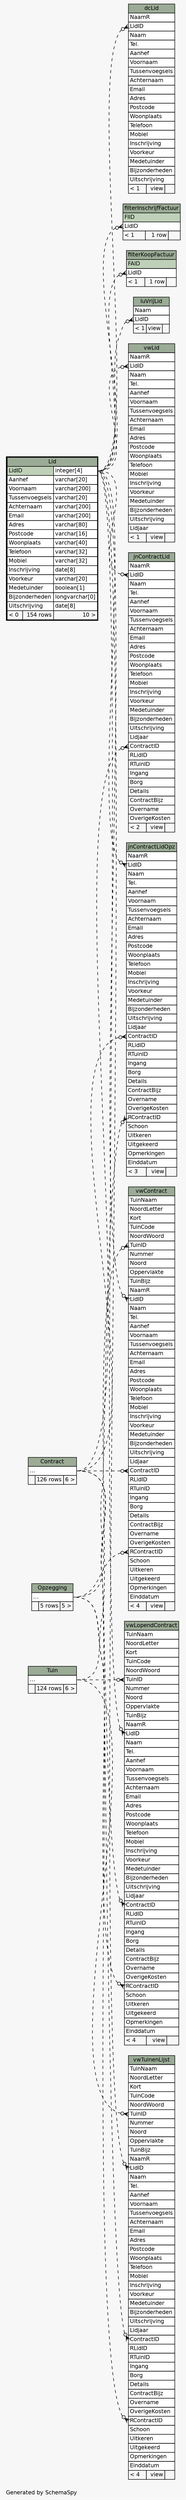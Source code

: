 // dot 2.40.1 on Linux 4.19.0-6-amd64
// SchemaSpy rev 590
digraph "impliedTwoDegreesRelationshipsDiagram" {
  graph [
    rankdir="RL"
    bgcolor="#f7f7f7"
    label="\nGenerated by SchemaSpy"
    labeljust="l"
    nodesep="0.18"
    ranksep="0.46"
    fontname="Helvetica"
    fontsize="11"
  ];
  node [
    fontname="Helvetica"
    fontsize="11"
    shape="plaintext"
  ];
  edge [
    arrowsize="0.8"
  ];
  "dcLid":"LidID":w -> "Lid":"LidID.type":e [arrowhead=none dir=back arrowtail=crowodot style=dashed];
  "filterInschrijfFactuur":"LidID":w -> "Lid":"LidID.type":e [arrowhead=none dir=back arrowtail=crowodot style=dashed];
  "filterKoopFactuur":"LidID":w -> "Lid":"LidID.type":e [arrowhead=none dir=back arrowtail=crowodot style=dashed];
  "jnContractLid":"ContractID":w -> "Contract":"elipses":e [arrowhead=none dir=back arrowtail=crowodot style=dashed];
  "jnContractLid":"LidID":w -> "Lid":"LidID.type":e [arrowhead=none dir=back arrowtail=crowodot style=dashed];
  "jnContractLidOpz":"ContractID":w -> "Contract":"elipses":e [arrowhead=none dir=back arrowtail=crowodot style=dashed];
  "jnContractLidOpz":"LidID":w -> "Lid":"LidID.type":e [arrowhead=none dir=back arrowtail=crowodot style=dashed];
  "jnContractLidOpz":"RContractID":w -> "Opzegging":"elipses":e [arrowhead=none dir=back arrowtail=crowodot style=dashed];
  "luVrijLid":"LidID":w -> "Lid":"LidID.type":e [arrowhead=none dir=back arrowtail=crowodot style=dashed];
  "vwContract":"ContractID":w -> "Contract":"elipses":e [arrowhead=none dir=back arrowtail=crowodot style=dashed];
  "vwContract":"LidID":w -> "Lid":"LidID.type":e [arrowhead=none dir=back arrowtail=crowodot style=dashed];
  "vwContract":"RContractID":w -> "Opzegging":"elipses":e [arrowhead=none dir=back arrowtail=crowodot style=dashed];
  "vwContract":"TuinID":w -> "Tuin":"elipses":e [arrowhead=none dir=back arrowtail=crowodot style=dashed];
  "vwLid":"LidID":w -> "Lid":"LidID.type":e [arrowhead=none dir=back arrowtail=crowodot style=dashed];
  "vwLopendContract":"ContractID":w -> "Contract":"elipses":e [arrowhead=none dir=back arrowtail=crowodot style=dashed];
  "vwLopendContract":"LidID":w -> "Lid":"LidID.type":e [arrowhead=none dir=back arrowtail=crowodot style=dashed];
  "vwLopendContract":"RContractID":w -> "Opzegging":"elipses":e [arrowhead=none dir=back arrowtail=crowodot style=dashed];
  "vwLopendContract":"TuinID":w -> "Tuin":"elipses":e [arrowhead=none dir=back arrowtail=crowodot style=dashed];
  "vwTuinenLijst":"ContractID":w -> "Contract":"elipses":e [arrowhead=none dir=back arrowtail=crowodot style=dashed];
  "vwTuinenLijst":"LidID":w -> "Lid":"LidID.type":e [arrowhead=none dir=back arrowtail=crowodot style=dashed];
  "vwTuinenLijst":"RContractID":w -> "Opzegging":"elipses":e [arrowhead=none dir=back arrowtail=crowodot style=dashed];
  "vwTuinenLijst":"TuinID":w -> "Tuin":"elipses":e [arrowhead=none dir=back arrowtail=crowodot style=dashed];
  "Contract" [
    label=<
    <TABLE BORDER="0" CELLBORDER="1" CELLSPACING="0" BGCOLOR="#ffffff">
      <TR><TD COLSPAN="3" BGCOLOR="#9bab96" ALIGN="CENTER">Contract</TD></TR>
      <TR><TD PORT="elipses" COLSPAN="3" ALIGN="LEFT">...</TD></TR>
      <TR><TD ALIGN="LEFT" BGCOLOR="#f7f7f7">  </TD><TD ALIGN="RIGHT" BGCOLOR="#f7f7f7">126 rows</TD><TD ALIGN="RIGHT" BGCOLOR="#f7f7f7">6 &gt;</TD></TR>
    </TABLE>>
    URL="Contract.html"
    tooltip="Contract"
  ];
  "dcLid" [
    label=<
    <TABLE BORDER="0" CELLBORDER="1" CELLSPACING="0" BGCOLOR="#ffffff">
      <TR><TD COLSPAN="3" BGCOLOR="#9bab96" ALIGN="CENTER">dcLid</TD></TR>
      <TR><TD PORT="NaamR" COLSPAN="3" ALIGN="LEFT">NaamR</TD></TR>
      <TR><TD PORT="LidID" COLSPAN="3" ALIGN="LEFT">LidID</TD></TR>
      <TR><TD PORT="Naam" COLSPAN="3" ALIGN="LEFT">Naam</TD></TR>
      <TR><TD PORT="Tel." COLSPAN="3" ALIGN="LEFT">Tel.</TD></TR>
      <TR><TD PORT="Aanhef" COLSPAN="3" ALIGN="LEFT">Aanhef</TD></TR>
      <TR><TD PORT="Voornaam" COLSPAN="3" ALIGN="LEFT">Voornaam</TD></TR>
      <TR><TD PORT="Tussenvoegsels" COLSPAN="3" ALIGN="LEFT">Tussenvoegsels</TD></TR>
      <TR><TD PORT="Achternaam" COLSPAN="3" ALIGN="LEFT">Achternaam</TD></TR>
      <TR><TD PORT="Email" COLSPAN="3" ALIGN="LEFT">Email</TD></TR>
      <TR><TD PORT="Adres" COLSPAN="3" ALIGN="LEFT">Adres</TD></TR>
      <TR><TD PORT="Postcode" COLSPAN="3" ALIGN="LEFT">Postcode</TD></TR>
      <TR><TD PORT="Woonplaats" COLSPAN="3" ALIGN="LEFT">Woonplaats</TD></TR>
      <TR><TD PORT="Telefoon" COLSPAN="3" ALIGN="LEFT">Telefoon</TD></TR>
      <TR><TD PORT="Mobiel" COLSPAN="3" ALIGN="LEFT">Mobiel</TD></TR>
      <TR><TD PORT="Inschrijving" COLSPAN="3" ALIGN="LEFT">Inschrijving</TD></TR>
      <TR><TD PORT="Voorkeur" COLSPAN="3" ALIGN="LEFT">Voorkeur</TD></TR>
      <TR><TD PORT="Medetuinder" COLSPAN="3" ALIGN="LEFT">Medetuinder</TD></TR>
      <TR><TD PORT="Bijzonderheden" COLSPAN="3" ALIGN="LEFT">Bijzonderheden</TD></TR>
      <TR><TD PORT="Uitschrijving" COLSPAN="3" ALIGN="LEFT">Uitschrijving</TD></TR>
      <TR><TD ALIGN="LEFT" BGCOLOR="#f7f7f7">&lt; 1</TD><TD ALIGN="RIGHT" BGCOLOR="#f7f7f7">view</TD><TD ALIGN="RIGHT" BGCOLOR="#f7f7f7">  </TD></TR>
    </TABLE>>
    URL="dcLid.html"
    tooltip="dcLid"
  ];
  "filterInschrijfFactuur" [
    label=<
    <TABLE BORDER="0" CELLBORDER="1" CELLSPACING="0" BGCOLOR="#ffffff">
      <TR><TD COLSPAN="3" BGCOLOR="#9bab96" ALIGN="CENTER">filterInschrijfFactuur</TD></TR>
      <TR><TD PORT="FIID" COLSPAN="3" BGCOLOR="#bed1b8" ALIGN="LEFT">FIID</TD></TR>
      <TR><TD PORT="LidID" COLSPAN="3" ALIGN="LEFT">LidID</TD></TR>
      <TR><TD ALIGN="LEFT" BGCOLOR="#f7f7f7">&lt; 1</TD><TD ALIGN="RIGHT" BGCOLOR="#f7f7f7">1 row</TD><TD ALIGN="RIGHT" BGCOLOR="#f7f7f7">  </TD></TR>
    </TABLE>>
    URL="filterInschrijfFactuur.html"
    tooltip="filterInschrijfFactuur"
  ];
  "filterKoopFactuur" [
    label=<
    <TABLE BORDER="0" CELLBORDER="1" CELLSPACING="0" BGCOLOR="#ffffff">
      <TR><TD COLSPAN="3" BGCOLOR="#9bab96" ALIGN="CENTER">filterKoopFactuur</TD></TR>
      <TR><TD PORT="FAID" COLSPAN="3" BGCOLOR="#bed1b8" ALIGN="LEFT">FAID</TD></TR>
      <TR><TD PORT="LidID" COLSPAN="3" ALIGN="LEFT">LidID</TD></TR>
      <TR><TD ALIGN="LEFT" BGCOLOR="#f7f7f7">&lt; 1</TD><TD ALIGN="RIGHT" BGCOLOR="#f7f7f7">1 row</TD><TD ALIGN="RIGHT" BGCOLOR="#f7f7f7">  </TD></TR>
    </TABLE>>
    URL="filterKoopFactuur.html"
    tooltip="filterKoopFactuur"
  ];
  "jnContractLid" [
    label=<
    <TABLE BORDER="0" CELLBORDER="1" CELLSPACING="0" BGCOLOR="#ffffff">
      <TR><TD COLSPAN="3" BGCOLOR="#9bab96" ALIGN="CENTER">jnContractLid</TD></TR>
      <TR><TD PORT="NaamR" COLSPAN="3" ALIGN="LEFT">NaamR</TD></TR>
      <TR><TD PORT="LidID" COLSPAN="3" ALIGN="LEFT">LidID</TD></TR>
      <TR><TD PORT="Naam" COLSPAN="3" ALIGN="LEFT">Naam</TD></TR>
      <TR><TD PORT="Tel." COLSPAN="3" ALIGN="LEFT">Tel.</TD></TR>
      <TR><TD PORT="Aanhef" COLSPAN="3" ALIGN="LEFT">Aanhef</TD></TR>
      <TR><TD PORT="Voornaam" COLSPAN="3" ALIGN="LEFT">Voornaam</TD></TR>
      <TR><TD PORT="Tussenvoegsels" COLSPAN="3" ALIGN="LEFT">Tussenvoegsels</TD></TR>
      <TR><TD PORT="Achternaam" COLSPAN="3" ALIGN="LEFT">Achternaam</TD></TR>
      <TR><TD PORT="Email" COLSPAN="3" ALIGN="LEFT">Email</TD></TR>
      <TR><TD PORT="Adres" COLSPAN="3" ALIGN="LEFT">Adres</TD></TR>
      <TR><TD PORT="Postcode" COLSPAN="3" ALIGN="LEFT">Postcode</TD></TR>
      <TR><TD PORT="Woonplaats" COLSPAN="3" ALIGN="LEFT">Woonplaats</TD></TR>
      <TR><TD PORT="Telefoon" COLSPAN="3" ALIGN="LEFT">Telefoon</TD></TR>
      <TR><TD PORT="Mobiel" COLSPAN="3" ALIGN="LEFT">Mobiel</TD></TR>
      <TR><TD PORT="Inschrijving" COLSPAN="3" ALIGN="LEFT">Inschrijving</TD></TR>
      <TR><TD PORT="Voorkeur" COLSPAN="3" ALIGN="LEFT">Voorkeur</TD></TR>
      <TR><TD PORT="Medetuinder" COLSPAN="3" ALIGN="LEFT">Medetuinder</TD></TR>
      <TR><TD PORT="Bijzonderheden" COLSPAN="3" ALIGN="LEFT">Bijzonderheden</TD></TR>
      <TR><TD PORT="Uitschrijving" COLSPAN="3" ALIGN="LEFT">Uitschrijving</TD></TR>
      <TR><TD PORT="Lidjaar" COLSPAN="3" ALIGN="LEFT">Lidjaar</TD></TR>
      <TR><TD PORT="ContractID" COLSPAN="3" ALIGN="LEFT">ContractID</TD></TR>
      <TR><TD PORT="RLidID" COLSPAN="3" ALIGN="LEFT">RLidID</TD></TR>
      <TR><TD PORT="RTuinID" COLSPAN="3" ALIGN="LEFT">RTuinID</TD></TR>
      <TR><TD PORT="Ingang" COLSPAN="3" ALIGN="LEFT">Ingang</TD></TR>
      <TR><TD PORT="Borg" COLSPAN="3" ALIGN="LEFT">Borg</TD></TR>
      <TR><TD PORT="Details" COLSPAN="3" ALIGN="LEFT">Details</TD></TR>
      <TR><TD PORT="ContractBijz" COLSPAN="3" ALIGN="LEFT">ContractBijz</TD></TR>
      <TR><TD PORT="Overname" COLSPAN="3" ALIGN="LEFT">Overname</TD></TR>
      <TR><TD PORT="OverigeKosten" COLSPAN="3" ALIGN="LEFT">OverigeKosten</TD></TR>
      <TR><TD ALIGN="LEFT" BGCOLOR="#f7f7f7">&lt; 2</TD><TD ALIGN="RIGHT" BGCOLOR="#f7f7f7">view</TD><TD ALIGN="RIGHT" BGCOLOR="#f7f7f7">  </TD></TR>
    </TABLE>>
    URL="jnContractLid.html"
    tooltip="jnContractLid"
  ];
  "jnContractLidOpz" [
    label=<
    <TABLE BORDER="0" CELLBORDER="1" CELLSPACING="0" BGCOLOR="#ffffff">
      <TR><TD COLSPAN="3" BGCOLOR="#9bab96" ALIGN="CENTER">jnContractLidOpz</TD></TR>
      <TR><TD PORT="NaamR" COLSPAN="3" ALIGN="LEFT">NaamR</TD></TR>
      <TR><TD PORT="LidID" COLSPAN="3" ALIGN="LEFT">LidID</TD></TR>
      <TR><TD PORT="Naam" COLSPAN="3" ALIGN="LEFT">Naam</TD></TR>
      <TR><TD PORT="Tel." COLSPAN="3" ALIGN="LEFT">Tel.</TD></TR>
      <TR><TD PORT="Aanhef" COLSPAN="3" ALIGN="LEFT">Aanhef</TD></TR>
      <TR><TD PORT="Voornaam" COLSPAN="3" ALIGN="LEFT">Voornaam</TD></TR>
      <TR><TD PORT="Tussenvoegsels" COLSPAN="3" ALIGN="LEFT">Tussenvoegsels</TD></TR>
      <TR><TD PORT="Achternaam" COLSPAN="3" ALIGN="LEFT">Achternaam</TD></TR>
      <TR><TD PORT="Email" COLSPAN="3" ALIGN="LEFT">Email</TD></TR>
      <TR><TD PORT="Adres" COLSPAN="3" ALIGN="LEFT">Adres</TD></TR>
      <TR><TD PORT="Postcode" COLSPAN="3" ALIGN="LEFT">Postcode</TD></TR>
      <TR><TD PORT="Woonplaats" COLSPAN="3" ALIGN="LEFT">Woonplaats</TD></TR>
      <TR><TD PORT="Telefoon" COLSPAN="3" ALIGN="LEFT">Telefoon</TD></TR>
      <TR><TD PORT="Mobiel" COLSPAN="3" ALIGN="LEFT">Mobiel</TD></TR>
      <TR><TD PORT="Inschrijving" COLSPAN="3" ALIGN="LEFT">Inschrijving</TD></TR>
      <TR><TD PORT="Voorkeur" COLSPAN="3" ALIGN="LEFT">Voorkeur</TD></TR>
      <TR><TD PORT="Medetuinder" COLSPAN="3" ALIGN="LEFT">Medetuinder</TD></TR>
      <TR><TD PORT="Bijzonderheden" COLSPAN="3" ALIGN="LEFT">Bijzonderheden</TD></TR>
      <TR><TD PORT="Uitschrijving" COLSPAN="3" ALIGN="LEFT">Uitschrijving</TD></TR>
      <TR><TD PORT="Lidjaar" COLSPAN="3" ALIGN="LEFT">Lidjaar</TD></TR>
      <TR><TD PORT="ContractID" COLSPAN="3" ALIGN="LEFT">ContractID</TD></TR>
      <TR><TD PORT="RLidID" COLSPAN="3" ALIGN="LEFT">RLidID</TD></TR>
      <TR><TD PORT="RTuinID" COLSPAN="3" ALIGN="LEFT">RTuinID</TD></TR>
      <TR><TD PORT="Ingang" COLSPAN="3" ALIGN="LEFT">Ingang</TD></TR>
      <TR><TD PORT="Borg" COLSPAN="3" ALIGN="LEFT">Borg</TD></TR>
      <TR><TD PORT="Details" COLSPAN="3" ALIGN="LEFT">Details</TD></TR>
      <TR><TD PORT="ContractBijz" COLSPAN="3" ALIGN="LEFT">ContractBijz</TD></TR>
      <TR><TD PORT="Overname" COLSPAN="3" ALIGN="LEFT">Overname</TD></TR>
      <TR><TD PORT="OverigeKosten" COLSPAN="3" ALIGN="LEFT">OverigeKosten</TD></TR>
      <TR><TD PORT="RContractID" COLSPAN="3" ALIGN="LEFT">RContractID</TD></TR>
      <TR><TD PORT="Schoon" COLSPAN="3" ALIGN="LEFT">Schoon</TD></TR>
      <TR><TD PORT="Uitkeren" COLSPAN="3" ALIGN="LEFT">Uitkeren</TD></TR>
      <TR><TD PORT="Uitgekeerd" COLSPAN="3" ALIGN="LEFT">Uitgekeerd</TD></TR>
      <TR><TD PORT="Opmerkingen" COLSPAN="3" ALIGN="LEFT">Opmerkingen</TD></TR>
      <TR><TD PORT="Einddatum" COLSPAN="3" ALIGN="LEFT">Einddatum</TD></TR>
      <TR><TD ALIGN="LEFT" BGCOLOR="#f7f7f7">&lt; 3</TD><TD ALIGN="RIGHT" BGCOLOR="#f7f7f7">view</TD><TD ALIGN="RIGHT" BGCOLOR="#f7f7f7">  </TD></TR>
    </TABLE>>
    URL="jnContractLidOpz.html"
    tooltip="jnContractLidOpz"
  ];
  "Lid" [
    label=<
    <TABLE BORDER="2" CELLBORDER="1" CELLSPACING="0" BGCOLOR="#ffffff">
      <TR><TD COLSPAN="3" BGCOLOR="#9bab96" ALIGN="CENTER">Lid</TD></TR>
      <TR><TD PORT="LidID" COLSPAN="2" BGCOLOR="#bed1b8" ALIGN="LEFT">LidID</TD><TD PORT="LidID.type" ALIGN="LEFT">integer[4]</TD></TR>
      <TR><TD PORT="Aanhef" COLSPAN="2" ALIGN="LEFT">Aanhef</TD><TD PORT="Aanhef.type" ALIGN="LEFT">varchar[20]</TD></TR>
      <TR><TD PORT="Voornaam" COLSPAN="2" ALIGN="LEFT">Voornaam</TD><TD PORT="Voornaam.type" ALIGN="LEFT">varchar[200]</TD></TR>
      <TR><TD PORT="Tussenvoegsels" COLSPAN="2" ALIGN="LEFT">Tussenvoegsels</TD><TD PORT="Tussenvoegsels.type" ALIGN="LEFT">varchar[20]</TD></TR>
      <TR><TD PORT="Achternaam" COLSPAN="2" ALIGN="LEFT">Achternaam</TD><TD PORT="Achternaam.type" ALIGN="LEFT">varchar[200]</TD></TR>
      <TR><TD PORT="Email" COLSPAN="2" ALIGN="LEFT">Email</TD><TD PORT="Email.type" ALIGN="LEFT">varchar[200]</TD></TR>
      <TR><TD PORT="Adres" COLSPAN="2" ALIGN="LEFT">Adres</TD><TD PORT="Adres.type" ALIGN="LEFT">varchar[80]</TD></TR>
      <TR><TD PORT="Postcode" COLSPAN="2" ALIGN="LEFT">Postcode</TD><TD PORT="Postcode.type" ALIGN="LEFT">varchar[16]</TD></TR>
      <TR><TD PORT="Woonplaats" COLSPAN="2" ALIGN="LEFT">Woonplaats</TD><TD PORT="Woonplaats.type" ALIGN="LEFT">varchar[40]</TD></TR>
      <TR><TD PORT="Telefoon" COLSPAN="2" ALIGN="LEFT">Telefoon</TD><TD PORT="Telefoon.type" ALIGN="LEFT">varchar[32]</TD></TR>
      <TR><TD PORT="Mobiel" COLSPAN="2" ALIGN="LEFT">Mobiel</TD><TD PORT="Mobiel.type" ALIGN="LEFT">varchar[32]</TD></TR>
      <TR><TD PORT="Inschrijving" COLSPAN="2" ALIGN="LEFT">Inschrijving</TD><TD PORT="Inschrijving.type" ALIGN="LEFT">date[8]</TD></TR>
      <TR><TD PORT="Voorkeur" COLSPAN="2" ALIGN="LEFT">Voorkeur</TD><TD PORT="Voorkeur.type" ALIGN="LEFT">varchar[20]</TD></TR>
      <TR><TD PORT="Medetuinder" COLSPAN="2" ALIGN="LEFT">Medetuinder</TD><TD PORT="Medetuinder.type" ALIGN="LEFT">boolean[1]</TD></TR>
      <TR><TD PORT="Bijzonderheden" COLSPAN="2" ALIGN="LEFT">Bijzonderheden</TD><TD PORT="Bijzonderheden.type" ALIGN="LEFT">longvarchar[0]</TD></TR>
      <TR><TD PORT="Uitschrijving" COLSPAN="2" ALIGN="LEFT">Uitschrijving</TD><TD PORT="Uitschrijving.type" ALIGN="LEFT">date[8]</TD></TR>
      <TR><TD ALIGN="LEFT" BGCOLOR="#f7f7f7">&lt; 0</TD><TD ALIGN="RIGHT" BGCOLOR="#f7f7f7">154 rows</TD><TD ALIGN="RIGHT" BGCOLOR="#f7f7f7">10 &gt;</TD></TR>
    </TABLE>>
    URL="Lid.html"
    tooltip="Lid"
  ];
  "luVrijLid" [
    label=<
    <TABLE BORDER="0" CELLBORDER="1" CELLSPACING="0" BGCOLOR="#ffffff">
      <TR><TD COLSPAN="3" BGCOLOR="#9bab96" ALIGN="CENTER">luVrijLid</TD></TR>
      <TR><TD PORT="Naam" COLSPAN="3" ALIGN="LEFT">Naam</TD></TR>
      <TR><TD PORT="LidID" COLSPAN="3" ALIGN="LEFT">LidID</TD></TR>
      <TR><TD ALIGN="LEFT" BGCOLOR="#f7f7f7">&lt; 1</TD><TD ALIGN="RIGHT" BGCOLOR="#f7f7f7">view</TD><TD ALIGN="RIGHT" BGCOLOR="#f7f7f7">  </TD></TR>
    </TABLE>>
    URL="luVrijLid.html"
    tooltip="luVrijLid"
  ];
  "Opzegging" [
    label=<
    <TABLE BORDER="0" CELLBORDER="1" CELLSPACING="0" BGCOLOR="#ffffff">
      <TR><TD COLSPAN="3" BGCOLOR="#9bab96" ALIGN="CENTER">Opzegging</TD></TR>
      <TR><TD PORT="elipses" COLSPAN="3" ALIGN="LEFT">...</TD></TR>
      <TR><TD ALIGN="LEFT" BGCOLOR="#f7f7f7">  </TD><TD ALIGN="RIGHT" BGCOLOR="#f7f7f7">5 rows</TD><TD ALIGN="RIGHT" BGCOLOR="#f7f7f7">5 &gt;</TD></TR>
    </TABLE>>
    URL="Opzegging.html"
    tooltip="Opzegging"
  ];
  "Tuin" [
    label=<
    <TABLE BORDER="0" CELLBORDER="1" CELLSPACING="0" BGCOLOR="#ffffff">
      <TR><TD COLSPAN="3" BGCOLOR="#9bab96" ALIGN="CENTER">Tuin</TD></TR>
      <TR><TD PORT="elipses" COLSPAN="3" ALIGN="LEFT">...</TD></TR>
      <TR><TD ALIGN="LEFT" BGCOLOR="#f7f7f7">  </TD><TD ALIGN="RIGHT" BGCOLOR="#f7f7f7">124 rows</TD><TD ALIGN="RIGHT" BGCOLOR="#f7f7f7">6 &gt;</TD></TR>
    </TABLE>>
    URL="Tuin.html"
    tooltip="Tuin"
  ];
  "vwContract" [
    label=<
    <TABLE BORDER="0" CELLBORDER="1" CELLSPACING="0" BGCOLOR="#ffffff">
      <TR><TD COLSPAN="3" BGCOLOR="#9bab96" ALIGN="CENTER">vwContract</TD></TR>
      <TR><TD PORT="TuinNaam" COLSPAN="3" ALIGN="LEFT">TuinNaam</TD></TR>
      <TR><TD PORT="NoordLetter" COLSPAN="3" ALIGN="LEFT">NoordLetter</TD></TR>
      <TR><TD PORT="Kort" COLSPAN="3" ALIGN="LEFT">Kort</TD></TR>
      <TR><TD PORT="TuinCode" COLSPAN="3" ALIGN="LEFT">TuinCode</TD></TR>
      <TR><TD PORT="NoordWoord" COLSPAN="3" ALIGN="LEFT">NoordWoord</TD></TR>
      <TR><TD PORT="TuinID" COLSPAN="3" ALIGN="LEFT">TuinID</TD></TR>
      <TR><TD PORT="Nummer" COLSPAN="3" ALIGN="LEFT">Nummer</TD></TR>
      <TR><TD PORT="Noord" COLSPAN="3" ALIGN="LEFT">Noord</TD></TR>
      <TR><TD PORT="Oppervlakte" COLSPAN="3" ALIGN="LEFT">Oppervlakte</TD></TR>
      <TR><TD PORT="TuinBijz" COLSPAN="3" ALIGN="LEFT">TuinBijz</TD></TR>
      <TR><TD PORT="NaamR" COLSPAN="3" ALIGN="LEFT">NaamR</TD></TR>
      <TR><TD PORT="LidID" COLSPAN="3" ALIGN="LEFT">LidID</TD></TR>
      <TR><TD PORT="Naam" COLSPAN="3" ALIGN="LEFT">Naam</TD></TR>
      <TR><TD PORT="Tel." COLSPAN="3" ALIGN="LEFT">Tel.</TD></TR>
      <TR><TD PORT="Aanhef" COLSPAN="3" ALIGN="LEFT">Aanhef</TD></TR>
      <TR><TD PORT="Voornaam" COLSPAN="3" ALIGN="LEFT">Voornaam</TD></TR>
      <TR><TD PORT="Tussenvoegsels" COLSPAN="3" ALIGN="LEFT">Tussenvoegsels</TD></TR>
      <TR><TD PORT="Achternaam" COLSPAN="3" ALIGN="LEFT">Achternaam</TD></TR>
      <TR><TD PORT="Email" COLSPAN="3" ALIGN="LEFT">Email</TD></TR>
      <TR><TD PORT="Adres" COLSPAN="3" ALIGN="LEFT">Adres</TD></TR>
      <TR><TD PORT="Postcode" COLSPAN="3" ALIGN="LEFT">Postcode</TD></TR>
      <TR><TD PORT="Woonplaats" COLSPAN="3" ALIGN="LEFT">Woonplaats</TD></TR>
      <TR><TD PORT="Telefoon" COLSPAN="3" ALIGN="LEFT">Telefoon</TD></TR>
      <TR><TD PORT="Mobiel" COLSPAN="3" ALIGN="LEFT">Mobiel</TD></TR>
      <TR><TD PORT="Inschrijving" COLSPAN="3" ALIGN="LEFT">Inschrijving</TD></TR>
      <TR><TD PORT="Voorkeur" COLSPAN="3" ALIGN="LEFT">Voorkeur</TD></TR>
      <TR><TD PORT="Medetuinder" COLSPAN="3" ALIGN="LEFT">Medetuinder</TD></TR>
      <TR><TD PORT="Bijzonderheden" COLSPAN="3" ALIGN="LEFT">Bijzonderheden</TD></TR>
      <TR><TD PORT="Uitschrijving" COLSPAN="3" ALIGN="LEFT">Uitschrijving</TD></TR>
      <TR><TD PORT="Lidjaar" COLSPAN="3" ALIGN="LEFT">Lidjaar</TD></TR>
      <TR><TD PORT="ContractID" COLSPAN="3" ALIGN="LEFT">ContractID</TD></TR>
      <TR><TD PORT="RLidID" COLSPAN="3" ALIGN="LEFT">RLidID</TD></TR>
      <TR><TD PORT="RTuinID" COLSPAN="3" ALIGN="LEFT">RTuinID</TD></TR>
      <TR><TD PORT="Ingang" COLSPAN="3" ALIGN="LEFT">Ingang</TD></TR>
      <TR><TD PORT="Borg" COLSPAN="3" ALIGN="LEFT">Borg</TD></TR>
      <TR><TD PORT="Details" COLSPAN="3" ALIGN="LEFT">Details</TD></TR>
      <TR><TD PORT="ContractBijz" COLSPAN="3" ALIGN="LEFT">ContractBijz</TD></TR>
      <TR><TD PORT="Overname" COLSPAN="3" ALIGN="LEFT">Overname</TD></TR>
      <TR><TD PORT="OverigeKosten" COLSPAN="3" ALIGN="LEFT">OverigeKosten</TD></TR>
      <TR><TD PORT="RContractID" COLSPAN="3" ALIGN="LEFT">RContractID</TD></TR>
      <TR><TD PORT="Schoon" COLSPAN="3" ALIGN="LEFT">Schoon</TD></TR>
      <TR><TD PORT="Uitkeren" COLSPAN="3" ALIGN="LEFT">Uitkeren</TD></TR>
      <TR><TD PORT="Uitgekeerd" COLSPAN="3" ALIGN="LEFT">Uitgekeerd</TD></TR>
      <TR><TD PORT="Opmerkingen" COLSPAN="3" ALIGN="LEFT">Opmerkingen</TD></TR>
      <TR><TD PORT="Einddatum" COLSPAN="3" ALIGN="LEFT">Einddatum</TD></TR>
      <TR><TD ALIGN="LEFT" BGCOLOR="#f7f7f7">&lt; 4</TD><TD ALIGN="RIGHT" BGCOLOR="#f7f7f7">view</TD><TD ALIGN="RIGHT" BGCOLOR="#f7f7f7">  </TD></TR>
    </TABLE>>
    URL="vwContract.html"
    tooltip="vwContract"
  ];
  "vwLid" [
    label=<
    <TABLE BORDER="0" CELLBORDER="1" CELLSPACING="0" BGCOLOR="#ffffff">
      <TR><TD COLSPAN="3" BGCOLOR="#9bab96" ALIGN="CENTER">vwLid</TD></TR>
      <TR><TD PORT="NaamR" COLSPAN="3" ALIGN="LEFT">NaamR</TD></TR>
      <TR><TD PORT="LidID" COLSPAN="3" ALIGN="LEFT">LidID</TD></TR>
      <TR><TD PORT="Naam" COLSPAN="3" ALIGN="LEFT">Naam</TD></TR>
      <TR><TD PORT="Tel." COLSPAN="3" ALIGN="LEFT">Tel.</TD></TR>
      <TR><TD PORT="Aanhef" COLSPAN="3" ALIGN="LEFT">Aanhef</TD></TR>
      <TR><TD PORT="Voornaam" COLSPAN="3" ALIGN="LEFT">Voornaam</TD></TR>
      <TR><TD PORT="Tussenvoegsels" COLSPAN="3" ALIGN="LEFT">Tussenvoegsels</TD></TR>
      <TR><TD PORT="Achternaam" COLSPAN="3" ALIGN="LEFT">Achternaam</TD></TR>
      <TR><TD PORT="Email" COLSPAN="3" ALIGN="LEFT">Email</TD></TR>
      <TR><TD PORT="Adres" COLSPAN="3" ALIGN="LEFT">Adres</TD></TR>
      <TR><TD PORT="Postcode" COLSPAN="3" ALIGN="LEFT">Postcode</TD></TR>
      <TR><TD PORT="Woonplaats" COLSPAN="3" ALIGN="LEFT">Woonplaats</TD></TR>
      <TR><TD PORT="Telefoon" COLSPAN="3" ALIGN="LEFT">Telefoon</TD></TR>
      <TR><TD PORT="Mobiel" COLSPAN="3" ALIGN="LEFT">Mobiel</TD></TR>
      <TR><TD PORT="Inschrijving" COLSPAN="3" ALIGN="LEFT">Inschrijving</TD></TR>
      <TR><TD PORT="Voorkeur" COLSPAN="3" ALIGN="LEFT">Voorkeur</TD></TR>
      <TR><TD PORT="Medetuinder" COLSPAN="3" ALIGN="LEFT">Medetuinder</TD></TR>
      <TR><TD PORT="Bijzonderheden" COLSPAN="3" ALIGN="LEFT">Bijzonderheden</TD></TR>
      <TR><TD PORT="Uitschrijving" COLSPAN="3" ALIGN="LEFT">Uitschrijving</TD></TR>
      <TR><TD PORT="Lidjaar" COLSPAN="3" ALIGN="LEFT">Lidjaar</TD></TR>
      <TR><TD ALIGN="LEFT" BGCOLOR="#f7f7f7">&lt; 1</TD><TD ALIGN="RIGHT" BGCOLOR="#f7f7f7">view</TD><TD ALIGN="RIGHT" BGCOLOR="#f7f7f7">  </TD></TR>
    </TABLE>>
    URL="vwLid.html"
    tooltip="vwLid"
  ];
  "vwLopendContract" [
    label=<
    <TABLE BORDER="0" CELLBORDER="1" CELLSPACING="0" BGCOLOR="#ffffff">
      <TR><TD COLSPAN="3" BGCOLOR="#9bab96" ALIGN="CENTER">vwLopendContract</TD></TR>
      <TR><TD PORT="TuinNaam" COLSPAN="3" ALIGN="LEFT">TuinNaam</TD></TR>
      <TR><TD PORT="NoordLetter" COLSPAN="3" ALIGN="LEFT">NoordLetter</TD></TR>
      <TR><TD PORT="Kort" COLSPAN="3" ALIGN="LEFT">Kort</TD></TR>
      <TR><TD PORT="TuinCode" COLSPAN="3" ALIGN="LEFT">TuinCode</TD></TR>
      <TR><TD PORT="NoordWoord" COLSPAN="3" ALIGN="LEFT">NoordWoord</TD></TR>
      <TR><TD PORT="TuinID" COLSPAN="3" ALIGN="LEFT">TuinID</TD></TR>
      <TR><TD PORT="Nummer" COLSPAN="3" ALIGN="LEFT">Nummer</TD></TR>
      <TR><TD PORT="Noord" COLSPAN="3" ALIGN="LEFT">Noord</TD></TR>
      <TR><TD PORT="Oppervlakte" COLSPAN="3" ALIGN="LEFT">Oppervlakte</TD></TR>
      <TR><TD PORT="TuinBijz" COLSPAN="3" ALIGN="LEFT">TuinBijz</TD></TR>
      <TR><TD PORT="NaamR" COLSPAN="3" ALIGN="LEFT">NaamR</TD></TR>
      <TR><TD PORT="LidID" COLSPAN="3" ALIGN="LEFT">LidID</TD></TR>
      <TR><TD PORT="Naam" COLSPAN="3" ALIGN="LEFT">Naam</TD></TR>
      <TR><TD PORT="Tel." COLSPAN="3" ALIGN="LEFT">Tel.</TD></TR>
      <TR><TD PORT="Aanhef" COLSPAN="3" ALIGN="LEFT">Aanhef</TD></TR>
      <TR><TD PORT="Voornaam" COLSPAN="3" ALIGN="LEFT">Voornaam</TD></TR>
      <TR><TD PORT="Tussenvoegsels" COLSPAN="3" ALIGN="LEFT">Tussenvoegsels</TD></TR>
      <TR><TD PORT="Achternaam" COLSPAN="3" ALIGN="LEFT">Achternaam</TD></TR>
      <TR><TD PORT="Email" COLSPAN="3" ALIGN="LEFT">Email</TD></TR>
      <TR><TD PORT="Adres" COLSPAN="3" ALIGN="LEFT">Adres</TD></TR>
      <TR><TD PORT="Postcode" COLSPAN="3" ALIGN="LEFT">Postcode</TD></TR>
      <TR><TD PORT="Woonplaats" COLSPAN="3" ALIGN="LEFT">Woonplaats</TD></TR>
      <TR><TD PORT="Telefoon" COLSPAN="3" ALIGN="LEFT">Telefoon</TD></TR>
      <TR><TD PORT="Mobiel" COLSPAN="3" ALIGN="LEFT">Mobiel</TD></TR>
      <TR><TD PORT="Inschrijving" COLSPAN="3" ALIGN="LEFT">Inschrijving</TD></TR>
      <TR><TD PORT="Voorkeur" COLSPAN="3" ALIGN="LEFT">Voorkeur</TD></TR>
      <TR><TD PORT="Medetuinder" COLSPAN="3" ALIGN="LEFT">Medetuinder</TD></TR>
      <TR><TD PORT="Bijzonderheden" COLSPAN="3" ALIGN="LEFT">Bijzonderheden</TD></TR>
      <TR><TD PORT="Uitschrijving" COLSPAN="3" ALIGN="LEFT">Uitschrijving</TD></TR>
      <TR><TD PORT="Lidjaar" COLSPAN="3" ALIGN="LEFT">Lidjaar</TD></TR>
      <TR><TD PORT="ContractID" COLSPAN="3" ALIGN="LEFT">ContractID</TD></TR>
      <TR><TD PORT="RLidID" COLSPAN="3" ALIGN="LEFT">RLidID</TD></TR>
      <TR><TD PORT="RTuinID" COLSPAN="3" ALIGN="LEFT">RTuinID</TD></TR>
      <TR><TD PORT="Ingang" COLSPAN="3" ALIGN="LEFT">Ingang</TD></TR>
      <TR><TD PORT="Borg" COLSPAN="3" ALIGN="LEFT">Borg</TD></TR>
      <TR><TD PORT="Details" COLSPAN="3" ALIGN="LEFT">Details</TD></TR>
      <TR><TD PORT="ContractBijz" COLSPAN="3" ALIGN="LEFT">ContractBijz</TD></TR>
      <TR><TD PORT="Overname" COLSPAN="3" ALIGN="LEFT">Overname</TD></TR>
      <TR><TD PORT="OverigeKosten" COLSPAN="3" ALIGN="LEFT">OverigeKosten</TD></TR>
      <TR><TD PORT="RContractID" COLSPAN="3" ALIGN="LEFT">RContractID</TD></TR>
      <TR><TD PORT="Schoon" COLSPAN="3" ALIGN="LEFT">Schoon</TD></TR>
      <TR><TD PORT="Uitkeren" COLSPAN="3" ALIGN="LEFT">Uitkeren</TD></TR>
      <TR><TD PORT="Uitgekeerd" COLSPAN="3" ALIGN="LEFT">Uitgekeerd</TD></TR>
      <TR><TD PORT="Opmerkingen" COLSPAN="3" ALIGN="LEFT">Opmerkingen</TD></TR>
      <TR><TD PORT="Einddatum" COLSPAN="3" ALIGN="LEFT">Einddatum</TD></TR>
      <TR><TD ALIGN="LEFT" BGCOLOR="#f7f7f7">&lt; 4</TD><TD ALIGN="RIGHT" BGCOLOR="#f7f7f7">view</TD><TD ALIGN="RIGHT" BGCOLOR="#f7f7f7">  </TD></TR>
    </TABLE>>
    URL="vwLopendContract.html"
    tooltip="vwLopendContract"
  ];
  "vwTuinenLijst" [
    label=<
    <TABLE BORDER="0" CELLBORDER="1" CELLSPACING="0" BGCOLOR="#ffffff">
      <TR><TD COLSPAN="3" BGCOLOR="#9bab96" ALIGN="CENTER">vwTuinenLijst</TD></TR>
      <TR><TD PORT="TuinNaam" COLSPAN="3" ALIGN="LEFT">TuinNaam</TD></TR>
      <TR><TD PORT="NoordLetter" COLSPAN="3" ALIGN="LEFT">NoordLetter</TD></TR>
      <TR><TD PORT="Kort" COLSPAN="3" ALIGN="LEFT">Kort</TD></TR>
      <TR><TD PORT="TuinCode" COLSPAN="3" ALIGN="LEFT">TuinCode</TD></TR>
      <TR><TD PORT="NoordWoord" COLSPAN="3" ALIGN="LEFT">NoordWoord</TD></TR>
      <TR><TD PORT="TuinID" COLSPAN="3" ALIGN="LEFT">TuinID</TD></TR>
      <TR><TD PORT="Nummer" COLSPAN="3" ALIGN="LEFT">Nummer</TD></TR>
      <TR><TD PORT="Noord" COLSPAN="3" ALIGN="LEFT">Noord</TD></TR>
      <TR><TD PORT="Oppervlakte" COLSPAN="3" ALIGN="LEFT">Oppervlakte</TD></TR>
      <TR><TD PORT="TuinBijz" COLSPAN="3" ALIGN="LEFT">TuinBijz</TD></TR>
      <TR><TD PORT="NaamR" COLSPAN="3" ALIGN="LEFT">NaamR</TD></TR>
      <TR><TD PORT="LidID" COLSPAN="3" ALIGN="LEFT">LidID</TD></TR>
      <TR><TD PORT="Naam" COLSPAN="3" ALIGN="LEFT">Naam</TD></TR>
      <TR><TD PORT="Tel." COLSPAN="3" ALIGN="LEFT">Tel.</TD></TR>
      <TR><TD PORT="Aanhef" COLSPAN="3" ALIGN="LEFT">Aanhef</TD></TR>
      <TR><TD PORT="Voornaam" COLSPAN="3" ALIGN="LEFT">Voornaam</TD></TR>
      <TR><TD PORT="Tussenvoegsels" COLSPAN="3" ALIGN="LEFT">Tussenvoegsels</TD></TR>
      <TR><TD PORT="Achternaam" COLSPAN="3" ALIGN="LEFT">Achternaam</TD></TR>
      <TR><TD PORT="Email" COLSPAN="3" ALIGN="LEFT">Email</TD></TR>
      <TR><TD PORT="Adres" COLSPAN="3" ALIGN="LEFT">Adres</TD></TR>
      <TR><TD PORT="Postcode" COLSPAN="3" ALIGN="LEFT">Postcode</TD></TR>
      <TR><TD PORT="Woonplaats" COLSPAN="3" ALIGN="LEFT">Woonplaats</TD></TR>
      <TR><TD PORT="Telefoon" COLSPAN="3" ALIGN="LEFT">Telefoon</TD></TR>
      <TR><TD PORT="Mobiel" COLSPAN="3" ALIGN="LEFT">Mobiel</TD></TR>
      <TR><TD PORT="Inschrijving" COLSPAN="3" ALIGN="LEFT">Inschrijving</TD></TR>
      <TR><TD PORT="Voorkeur" COLSPAN="3" ALIGN="LEFT">Voorkeur</TD></TR>
      <TR><TD PORT="Medetuinder" COLSPAN="3" ALIGN="LEFT">Medetuinder</TD></TR>
      <TR><TD PORT="Bijzonderheden" COLSPAN="3" ALIGN="LEFT">Bijzonderheden</TD></TR>
      <TR><TD PORT="Uitschrijving" COLSPAN="3" ALIGN="LEFT">Uitschrijving</TD></TR>
      <TR><TD PORT="Lidjaar" COLSPAN="3" ALIGN="LEFT">Lidjaar</TD></TR>
      <TR><TD PORT="ContractID" COLSPAN="3" ALIGN="LEFT">ContractID</TD></TR>
      <TR><TD PORT="RLidID" COLSPAN="3" ALIGN="LEFT">RLidID</TD></TR>
      <TR><TD PORT="RTuinID" COLSPAN="3" ALIGN="LEFT">RTuinID</TD></TR>
      <TR><TD PORT="Ingang" COLSPAN="3" ALIGN="LEFT">Ingang</TD></TR>
      <TR><TD PORT="Borg" COLSPAN="3" ALIGN="LEFT">Borg</TD></TR>
      <TR><TD PORT="Details" COLSPAN="3" ALIGN="LEFT">Details</TD></TR>
      <TR><TD PORT="ContractBijz" COLSPAN="3" ALIGN="LEFT">ContractBijz</TD></TR>
      <TR><TD PORT="Overname" COLSPAN="3" ALIGN="LEFT">Overname</TD></TR>
      <TR><TD PORT="OverigeKosten" COLSPAN="3" ALIGN="LEFT">OverigeKosten</TD></TR>
      <TR><TD PORT="RContractID" COLSPAN="3" ALIGN="LEFT">RContractID</TD></TR>
      <TR><TD PORT="Schoon" COLSPAN="3" ALIGN="LEFT">Schoon</TD></TR>
      <TR><TD PORT="Uitkeren" COLSPAN="3" ALIGN="LEFT">Uitkeren</TD></TR>
      <TR><TD PORT="Uitgekeerd" COLSPAN="3" ALIGN="LEFT">Uitgekeerd</TD></TR>
      <TR><TD PORT="Opmerkingen" COLSPAN="3" ALIGN="LEFT">Opmerkingen</TD></TR>
      <TR><TD PORT="Einddatum" COLSPAN="3" ALIGN="LEFT">Einddatum</TD></TR>
      <TR><TD ALIGN="LEFT" BGCOLOR="#f7f7f7">&lt; 4</TD><TD ALIGN="RIGHT" BGCOLOR="#f7f7f7">view</TD><TD ALIGN="RIGHT" BGCOLOR="#f7f7f7">  </TD></TR>
    </TABLE>>
    URL="vwTuinenLijst.html"
    tooltip="vwTuinenLijst"
  ];
}
